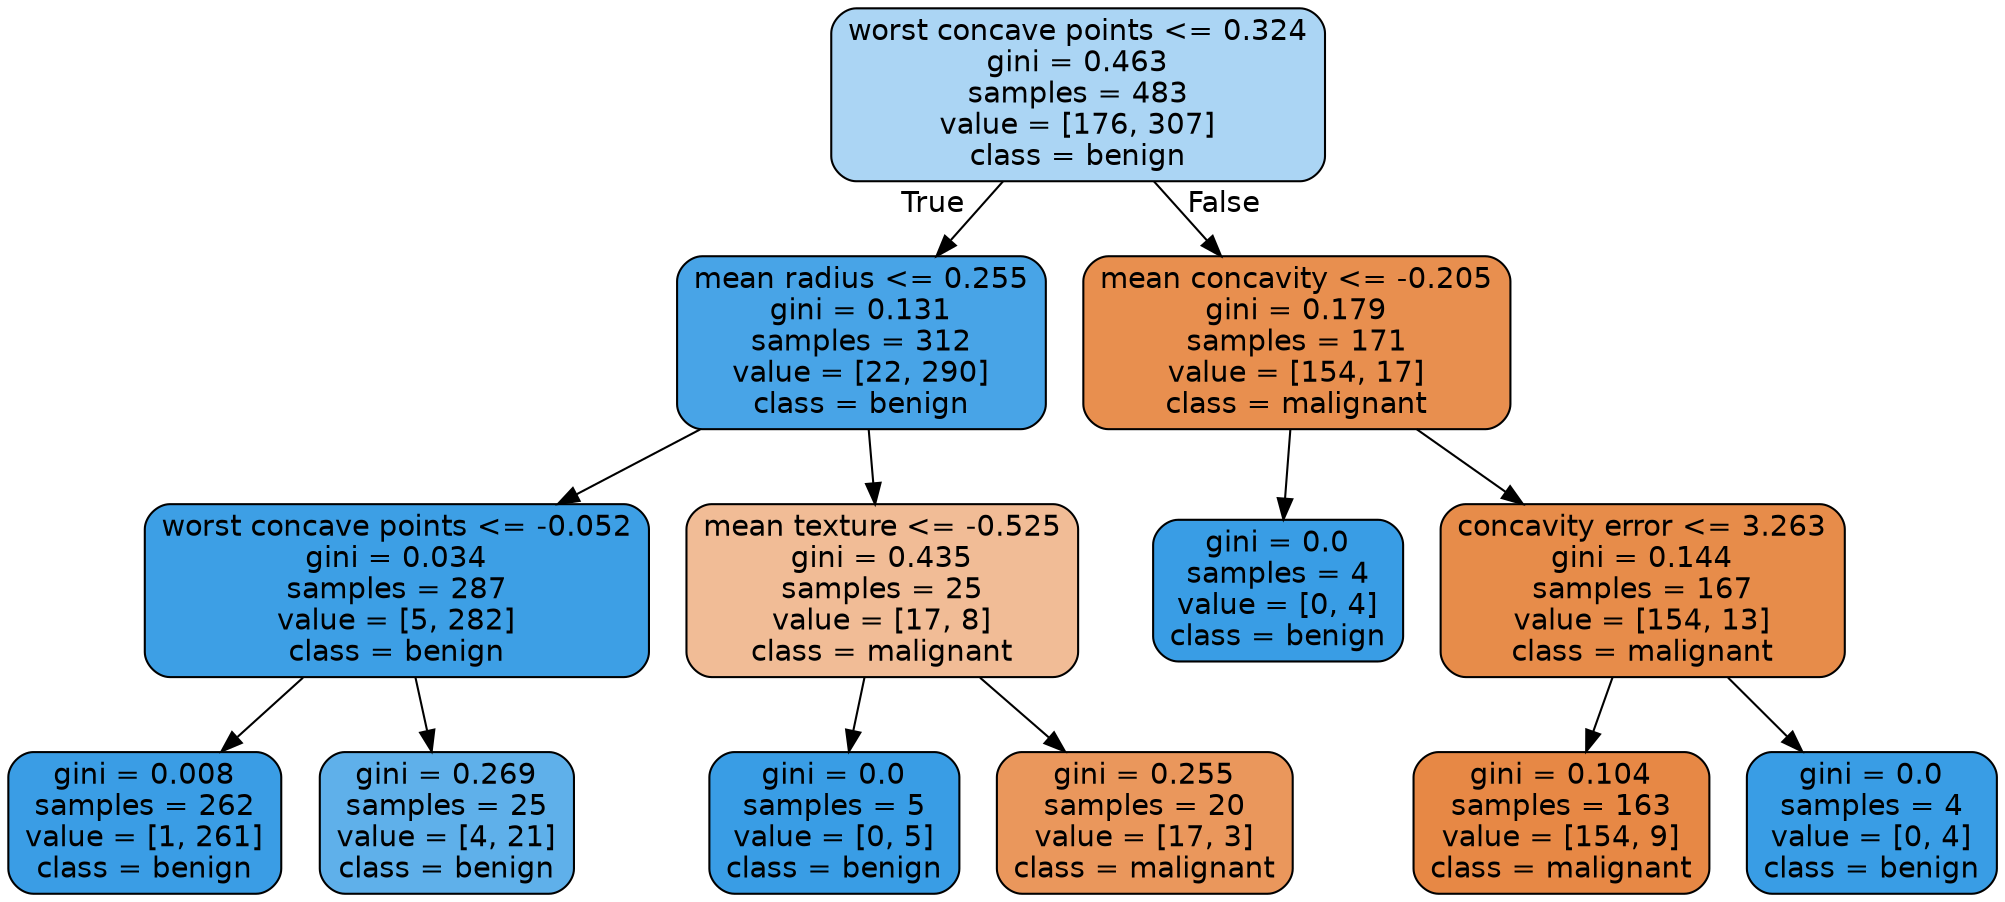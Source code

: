 digraph Tree {
node [shape=box, style="filled, rounded", color="black", fontname="helvetica"] ;
edge [fontname="helvetica"] ;
0 [label="worst concave points <= 0.324\ngini = 0.463\nsamples = 483\nvalue = [176, 307]\nclass = benign", fillcolor="#abd5f4"] ;
1 [label="mean radius <= 0.255\ngini = 0.131\nsamples = 312\nvalue = [22, 290]\nclass = benign", fillcolor="#48a4e7"] ;
0 -> 1 [labeldistance=2.5, labelangle=45, headlabel="True"] ;
2 [label="worst concave points <= -0.052\ngini = 0.034\nsamples = 287\nvalue = [5, 282]\nclass = benign", fillcolor="#3d9fe5"] ;
1 -> 2 ;
3 [label="gini = 0.008\nsamples = 262\nvalue = [1, 261]\nclass = benign", fillcolor="#3a9de5"] ;
2 -> 3 ;
4 [label="gini = 0.269\nsamples = 25\nvalue = [4, 21]\nclass = benign", fillcolor="#5fb0ea"] ;
2 -> 4 ;
5 [label="mean texture <= -0.525\ngini = 0.435\nsamples = 25\nvalue = [17, 8]\nclass = malignant", fillcolor="#f1bc96"] ;
1 -> 5 ;
6 [label="gini = 0.0\nsamples = 5\nvalue = [0, 5]\nclass = benign", fillcolor="#399de5"] ;
5 -> 6 ;
7 [label="gini = 0.255\nsamples = 20\nvalue = [17, 3]\nclass = malignant", fillcolor="#ea975c"] ;
5 -> 7 ;
8 [label="mean concavity <= -0.205\ngini = 0.179\nsamples = 171\nvalue = [154, 17]\nclass = malignant", fillcolor="#e88f4f"] ;
0 -> 8 [labeldistance=2.5, labelangle=-45, headlabel="False"] ;
9 [label="gini = 0.0\nsamples = 4\nvalue = [0, 4]\nclass = benign", fillcolor="#399de5"] ;
8 -> 9 ;
10 [label="concavity error <= 3.263\ngini = 0.144\nsamples = 167\nvalue = [154, 13]\nclass = malignant", fillcolor="#e78c4a"] ;
8 -> 10 ;
11 [label="gini = 0.104\nsamples = 163\nvalue = [154, 9]\nclass = malignant", fillcolor="#e78845"] ;
10 -> 11 ;
12 [label="gini = 0.0\nsamples = 4\nvalue = [0, 4]\nclass = benign", fillcolor="#399de5"] ;
10 -> 12 ;
}